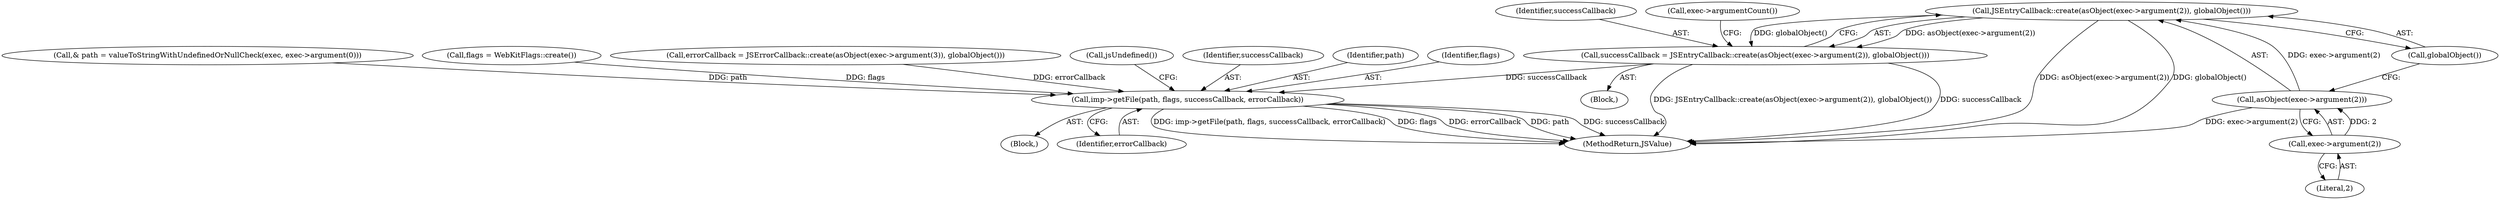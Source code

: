 digraph "0_Chrome_b944f670bb7a8a919daac497a4ea0536c954c201_3@API" {
"1000209" [label="(Call,JSEntryCallback::create(asObject(exec->argument(2)), globalObject()))"];
"1000210" [label="(Call,asObject(exec->argument(2)))"];
"1000211" [label="(Call,exec->argument(2))"];
"1000207" [label="(Call,successCallback = JSEntryCallback::create(asObject(exec->argument(2)), globalObject()))"];
"1000242" [label="(Call,imp->getFile(path, flags, successCallback, errorCallback))"];
"1000120" [label="(Call,& path = valueToStringWithUndefinedOrNullCheck(exec, exec->argument(0)))"];
"1000209" [label="(Call,JSEntryCallback::create(asObject(exec->argument(2)), globalObject()))"];
"1000102" [label="(Block,)"];
"1000213" [label="(Call,globalObject())"];
"1000157" [label="(Call,flags = WebKitFlags::create())"];
"1000197" [label="(Block,)"];
"1000242" [label="(Call,imp->getFile(path, flags, successCallback, errorCallback))"];
"1000208" [label="(Identifier,successCallback)"];
"1000235" [label="(Call,errorCallback = JSErrorCallback::create(asObject(exec->argument(3)), globalObject()))"];
"1000212" [label="(Literal,2)"];
"1000248" [label="(Call,jsUndefined())"];
"1000207" [label="(Call,successCallback = JSEntryCallback::create(asObject(exec->argument(2)), globalObject()))"];
"1000218" [label="(Call,exec->argumentCount())"];
"1000249" [label="(MethodReturn,JSValue)"];
"1000246" [label="(Identifier,errorCallback)"];
"1000245" [label="(Identifier,successCallback)"];
"1000211" [label="(Call,exec->argument(2))"];
"1000243" [label="(Identifier,path)"];
"1000244" [label="(Identifier,flags)"];
"1000210" [label="(Call,asObject(exec->argument(2)))"];
"1000209" -> "1000207"  [label="AST: "];
"1000209" -> "1000213"  [label="CFG: "];
"1000210" -> "1000209"  [label="AST: "];
"1000213" -> "1000209"  [label="AST: "];
"1000207" -> "1000209"  [label="CFG: "];
"1000209" -> "1000249"  [label="DDG: asObject(exec->argument(2))"];
"1000209" -> "1000249"  [label="DDG: globalObject()"];
"1000209" -> "1000207"  [label="DDG: asObject(exec->argument(2))"];
"1000209" -> "1000207"  [label="DDG: globalObject()"];
"1000210" -> "1000209"  [label="DDG: exec->argument(2)"];
"1000210" -> "1000211"  [label="CFG: "];
"1000211" -> "1000210"  [label="AST: "];
"1000213" -> "1000210"  [label="CFG: "];
"1000210" -> "1000249"  [label="DDG: exec->argument(2)"];
"1000211" -> "1000210"  [label="DDG: 2"];
"1000211" -> "1000212"  [label="CFG: "];
"1000212" -> "1000211"  [label="AST: "];
"1000207" -> "1000197"  [label="AST: "];
"1000208" -> "1000207"  [label="AST: "];
"1000218" -> "1000207"  [label="CFG: "];
"1000207" -> "1000249"  [label="DDG: JSEntryCallback::create(asObject(exec->argument(2)), globalObject())"];
"1000207" -> "1000249"  [label="DDG: successCallback"];
"1000207" -> "1000242"  [label="DDG: successCallback"];
"1000242" -> "1000102"  [label="AST: "];
"1000242" -> "1000246"  [label="CFG: "];
"1000243" -> "1000242"  [label="AST: "];
"1000244" -> "1000242"  [label="AST: "];
"1000245" -> "1000242"  [label="AST: "];
"1000246" -> "1000242"  [label="AST: "];
"1000248" -> "1000242"  [label="CFG: "];
"1000242" -> "1000249"  [label="DDG: successCallback"];
"1000242" -> "1000249"  [label="DDG: imp->getFile(path, flags, successCallback, errorCallback)"];
"1000242" -> "1000249"  [label="DDG: flags"];
"1000242" -> "1000249"  [label="DDG: errorCallback"];
"1000242" -> "1000249"  [label="DDG: path"];
"1000120" -> "1000242"  [label="DDG: path"];
"1000157" -> "1000242"  [label="DDG: flags"];
"1000235" -> "1000242"  [label="DDG: errorCallback"];
}
